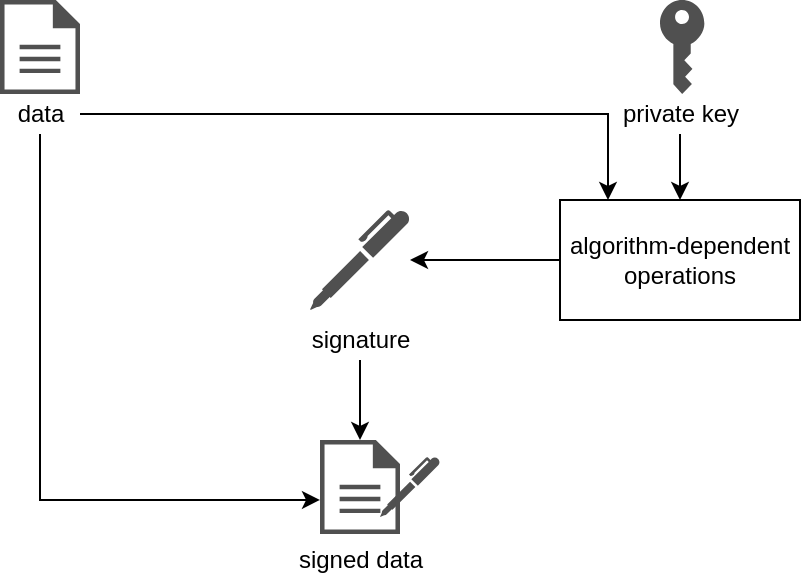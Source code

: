<mxfile version="13.1.3" type="dropbox"><diagram id="170sdvmkBdBceOW-3KN5" name="Page-1"><mxGraphModel dx="1422" dy="794" grid="1" gridSize="10" guides="1" tooltips="1" connect="1" arrows="1" fold="1" page="1" pageScale="1" pageWidth="827" pageHeight="1169" math="0" shadow="0"><root><mxCell id="0"/><mxCell id="1" parent="0"/><object label="" id="uvfpYKw9CTKKKU_Ecp5R-4"><mxCell style="pointerEvents=1;shadow=0;dashed=0;html=1;strokeColor=none;fillColor=#505050;labelPosition=center;verticalLabelPosition=bottom;verticalAlign=top;outlineConnect=0;align=center;shape=mxgraph.office.concepts.document;" parent="1" vertex="1"><mxGeometry x="40" width="40" height="47" as="geometry"/></mxCell></object><mxCell id="Pq0ffd0_15qWqiYUtSj--13" style="edgeStyle=orthogonalEdgeStyle;rounded=0;orthogonalLoop=1;jettySize=auto;html=1;entryX=0;entryY=0.638;entryDx=0;entryDy=0;entryPerimeter=0;" edge="1" parent="1" source="uvfpYKw9CTKKKU_Ecp5R-9" target="Pq0ffd0_15qWqiYUtSj--10"><mxGeometry relative="1" as="geometry"><mxPoint x="60" y="370" as="targetPoint"/><Array as="points"><mxPoint x="60" y="250"/></Array></mxGeometry></mxCell><mxCell id="Pq0ffd0_15qWqiYUtSj--17" style="edgeStyle=orthogonalEdgeStyle;rounded=0;orthogonalLoop=1;jettySize=auto;html=1;entryX=0.2;entryY=0;entryDx=0;entryDy=0;entryPerimeter=0;" edge="1" parent="1" source="uvfpYKw9CTKKKU_Ecp5R-9" target="uvfpYKw9CTKKKU_Ecp5R-16"><mxGeometry relative="1" as="geometry"/></mxCell><mxCell id="uvfpYKw9CTKKKU_Ecp5R-9" value="data" style="text;html=1;resizable=0;autosize=1;align=center;verticalAlign=middle;points=[];fillColor=none;strokeColor=none;rounded=0;" parent="1" vertex="1"><mxGeometry x="40" y="47" width="40" height="20" as="geometry"/></mxCell><mxCell id="Pq0ffd0_15qWqiYUtSj--18" style="edgeStyle=orthogonalEdgeStyle;rounded=0;orthogonalLoop=1;jettySize=auto;html=1;" edge="1" parent="1" source="uvfpYKw9CTKKKU_Ecp5R-16" target="Pq0ffd0_15qWqiYUtSj--8"><mxGeometry relative="1" as="geometry"/></mxCell><mxCell id="uvfpYKw9CTKKKU_Ecp5R-16" value="algorithm-dependent operations" style="rounded=0;whiteSpace=wrap;html=1;" parent="1" vertex="1"><mxGeometry x="320" y="100" width="120" height="60" as="geometry"/></mxCell><mxCell id="uvfpYKw9CTKKKU_Ecp5R-17" value="" style="pointerEvents=1;shadow=0;dashed=0;html=1;strokeColor=none;fillColor=#505050;labelPosition=center;verticalLabelPosition=bottom;verticalAlign=top;outlineConnect=0;align=center;shape=mxgraph.office.security.key_permissions;aspect=fixed;" parent="1" vertex="1"><mxGeometry x="370" width="22.18" height="47" as="geometry"/></mxCell><mxCell id="uvfpYKw9CTKKKU_Ecp5R-43" style="edgeStyle=orthogonalEdgeStyle;rounded=0;orthogonalLoop=1;jettySize=auto;html=1;" parent="1" source="uvfpYKw9CTKKKU_Ecp5R-20" edge="1"><mxGeometry relative="1" as="geometry"><mxPoint x="380" y="100" as="targetPoint"/></mxGeometry></mxCell><mxCell id="uvfpYKw9CTKKKU_Ecp5R-20" value="private key" style="text;html=1;resizable=0;autosize=1;align=center;verticalAlign=middle;points=[];fillColor=none;strokeColor=none;rounded=0;" parent="1" vertex="1"><mxGeometry x="345" y="47" width="70" height="20" as="geometry"/></mxCell><mxCell id="Pq0ffd0_15qWqiYUtSj--20" style="edgeStyle=orthogonalEdgeStyle;rounded=0;orthogonalLoop=1;jettySize=auto;html=1;" edge="1" parent="1" source="Pq0ffd0_15qWqiYUtSj--4" target="Pq0ffd0_15qWqiYUtSj--10"><mxGeometry relative="1" as="geometry"/></mxCell><mxCell id="Pq0ffd0_15qWqiYUtSj--4" value="signature" style="text;html=1;resizable=0;autosize=1;align=center;verticalAlign=middle;points=[];fillColor=none;strokeColor=none;rounded=0;" vertex="1" parent="1"><mxGeometry x="190" y="160" width="60" height="20" as="geometry"/></mxCell><mxCell id="Pq0ffd0_15qWqiYUtSj--8" value="" style="pointerEvents=1;shadow=0;dashed=0;html=1;strokeColor=none;fillColor=#505050;labelPosition=center;verticalLabelPosition=bottom;verticalAlign=top;outlineConnect=0;align=center;shape=mxgraph.office.concepts.writing_pen;aspect=fixed;" vertex="1" parent="1"><mxGeometry x="195" y="105" width="50" height="50" as="geometry"/></mxCell><mxCell id="Pq0ffd0_15qWqiYUtSj--19" value="" style="group" vertex="1" connectable="0" parent="1"><mxGeometry x="180" y="220" width="80" height="70" as="geometry"/></mxCell><mxCell id="Pq0ffd0_15qWqiYUtSj--9" value="" style="pointerEvents=1;shadow=0;dashed=0;html=1;strokeColor=none;fillColor=#505050;labelPosition=center;verticalLabelPosition=bottom;verticalAlign=top;outlineConnect=0;align=center;shape=mxgraph.office.concepts.writing_pen;aspect=fixed;" vertex="1" parent="Pq0ffd0_15qWqiYUtSj--19"><mxGeometry x="50" y="8.5" width="30" height="30" as="geometry"/></mxCell><object label="" id="Pq0ffd0_15qWqiYUtSj--10"><mxCell style="pointerEvents=1;shadow=0;dashed=0;html=1;strokeColor=none;fillColor=#505050;labelPosition=center;verticalLabelPosition=bottom;verticalAlign=top;outlineConnect=0;align=center;shape=mxgraph.office.concepts.document;" vertex="1" parent="Pq0ffd0_15qWqiYUtSj--19"><mxGeometry x="20" width="40" height="47" as="geometry"/></mxCell></object><mxCell id="Pq0ffd0_15qWqiYUtSj--14" value="signed data" style="text;html=1;resizable=0;autosize=1;align=center;verticalAlign=middle;points=[];fillColor=none;strokeColor=none;rounded=0;" vertex="1" parent="Pq0ffd0_15qWqiYUtSj--19"><mxGeometry y="50" width="80" height="20" as="geometry"/></mxCell></root></mxGraphModel></diagram></mxfile>